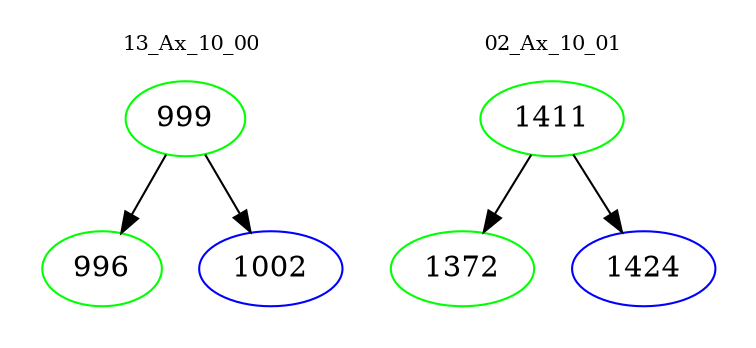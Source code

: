 digraph{
subgraph cluster_0 {
color = white
label = "13_Ax_10_00";
fontsize=10;
T0_999 [label="999", color="green"]
T0_999 -> T0_996 [color="black"]
T0_996 [label="996", color="green"]
T0_999 -> T0_1002 [color="black"]
T0_1002 [label="1002", color="blue"]
}
subgraph cluster_1 {
color = white
label = "02_Ax_10_01";
fontsize=10;
T1_1411 [label="1411", color="green"]
T1_1411 -> T1_1372 [color="black"]
T1_1372 [label="1372", color="green"]
T1_1411 -> T1_1424 [color="black"]
T1_1424 [label="1424", color="blue"]
}
}
